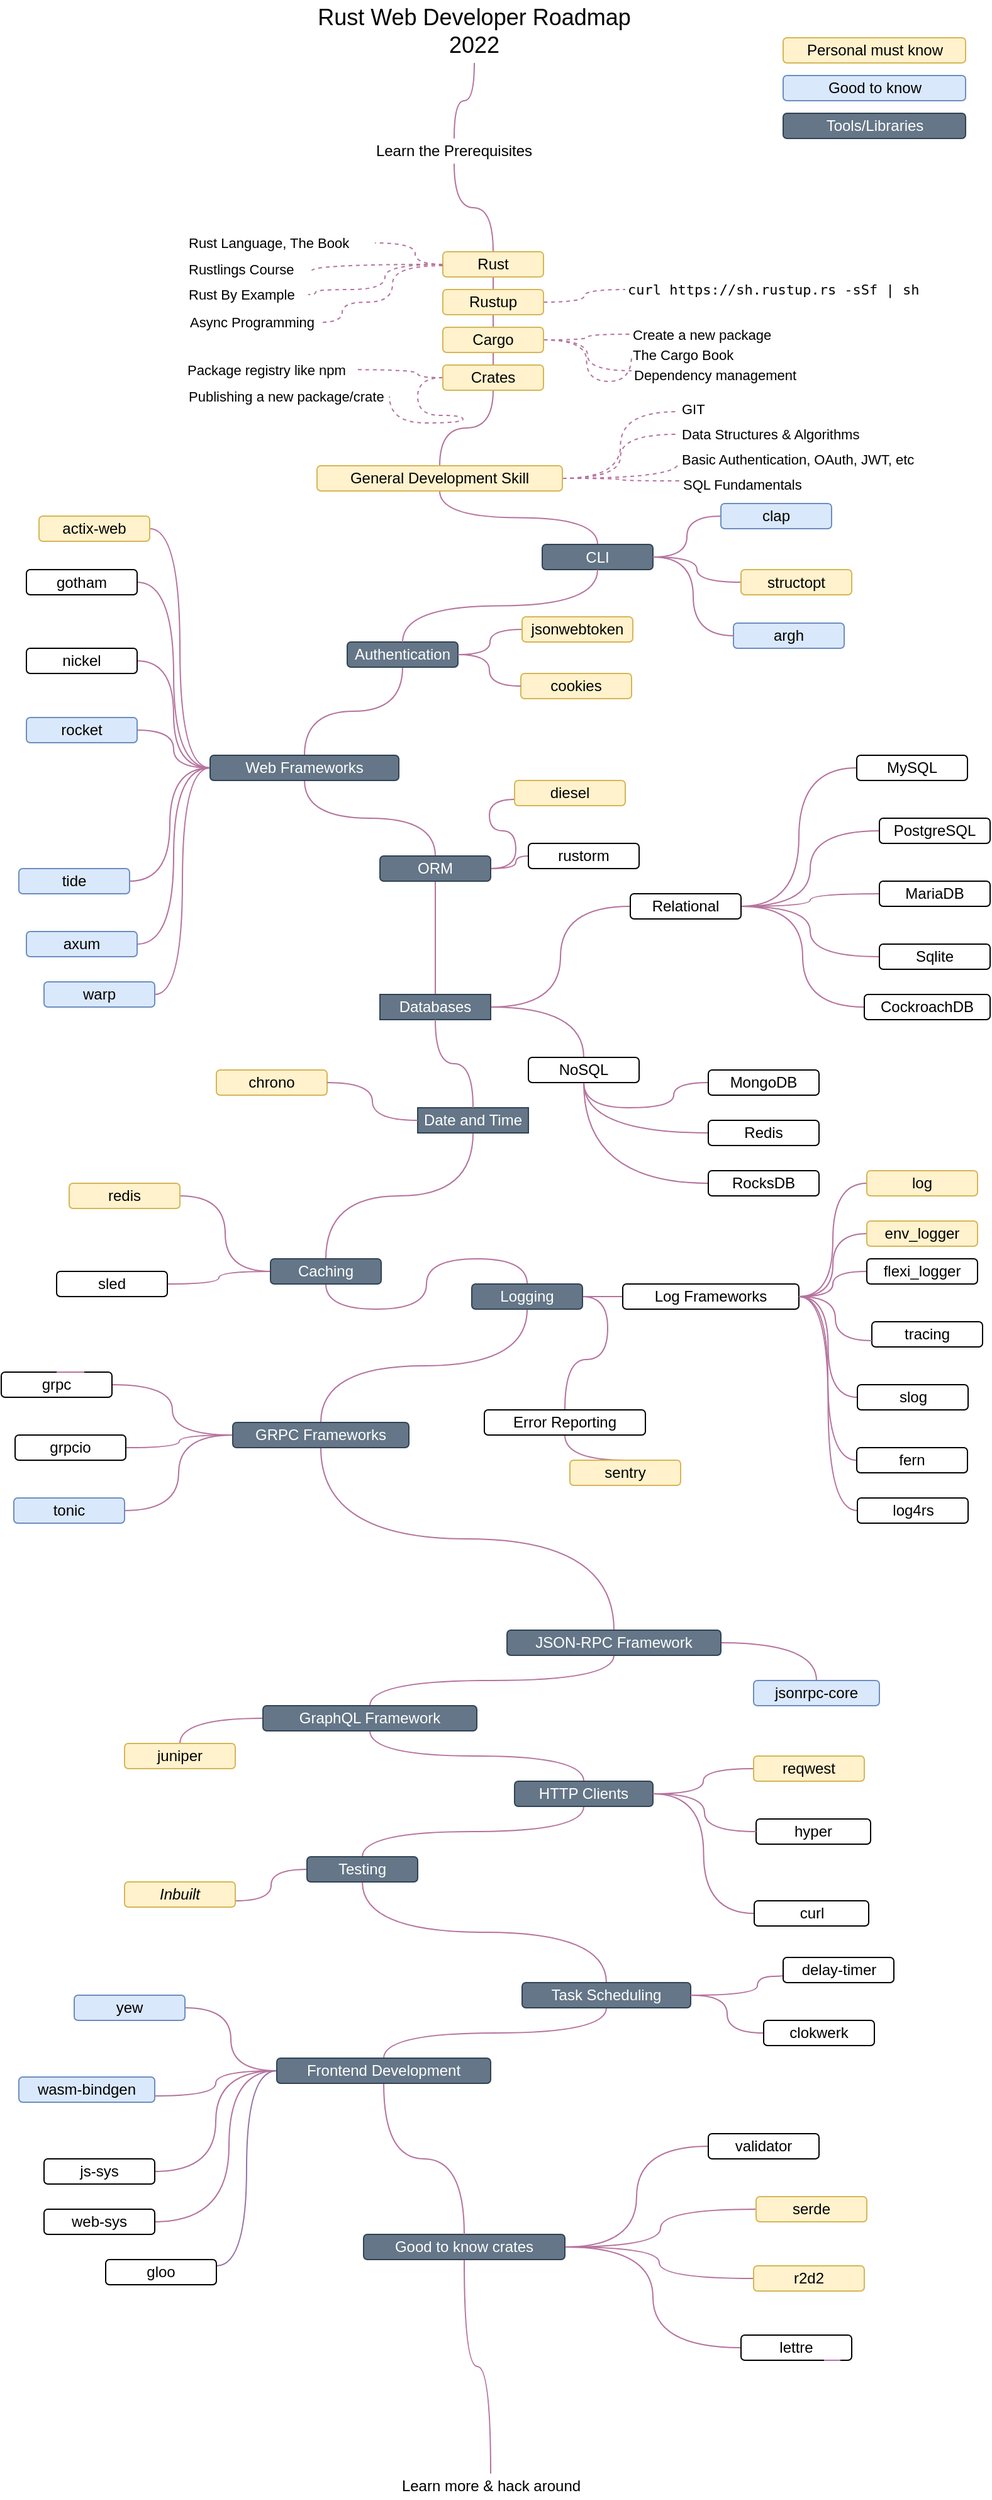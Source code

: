 <mxfile compressed="false" version="20.2.3" type="device">
  <diagram id="S6ZFWmU-RjDVa7Va349v" name="Page-1">
    <mxGraphModel dx="1234" dy="744" grid="1" gridSize="10" guides="1" tooltips="1" connect="1" arrows="1" fold="1" page="1" pageScale="1" pageWidth="2339" pageHeight="3300" math="0" shadow="0">
      <root>
        <mxCell id="0" />
        <mxCell id="1" parent="0" />
        <mxCell id="wwO64orVh28jDguZicrf-38" style="edgeStyle=orthogonalEdgeStyle;orthogonalLoop=1;jettySize=auto;html=1;exitX=0.5;exitY=1;exitDx=0;exitDy=0;entryX=0.5;entryY=0;entryDx=0;entryDy=0;endArrow=none;endFill=0;jumpSize=6;arcSize=20;curved=1;fontColor=#000000;strokeColor=#B5739D;" parent="1" source="r55GWWTHBnu84oygGusN-1" target="r55GWWTHBnu84oygGusN-3" edge="1">
          <mxGeometry relative="1" as="geometry" />
        </mxCell>
        <mxCell id="r55GWWTHBnu84oygGusN-1" value="&lt;div&gt;&lt;font style=&quot;font-size: 18px&quot;&gt;Rust Web Developer Roadmap&lt;/font&gt;&lt;/div&gt;&lt;div&gt;&lt;font style=&quot;font-size: 18px&quot;&gt;2022&lt;br&gt;&lt;/font&gt;&lt;/div&gt;" style="text;html=1;strokeColor=none;fillColor=none;align=center;verticalAlign=middle;whiteSpace=wrap;rounded=0;" parent="1" vertex="1">
          <mxGeometry x="271" y="30" width="308" height="50" as="geometry" />
        </mxCell>
        <mxCell id="wwO64orVh28jDguZicrf-39" style="edgeStyle=orthogonalEdgeStyle;curved=1;jumpSize=6;orthogonalLoop=1;jettySize=auto;html=1;exitX=0.5;exitY=1;exitDx=0;exitDy=0;entryX=0.5;entryY=0;entryDx=0;entryDy=0;endArrow=none;endFill=0;strokeColor=#B5739D;" parent="1" source="r55GWWTHBnu84oygGusN-3" target="r55GWWTHBnu84oygGusN-4" edge="1">
          <mxGeometry relative="1" as="geometry" />
        </mxCell>
        <mxCell id="r55GWWTHBnu84oygGusN-3" value="Learn the Prerequisites" style="text;html=1;strokeColor=none;fillColor=none;align=center;verticalAlign=middle;whiteSpace=wrap;rounded=0;" parent="1" vertex="1">
          <mxGeometry x="324" y="140" width="170" height="20" as="geometry" />
        </mxCell>
        <mxCell id="wwO64orVh28jDguZicrf-40" style="edgeStyle=orthogonalEdgeStyle;curved=1;jumpSize=6;orthogonalLoop=1;jettySize=auto;html=1;exitX=0.5;exitY=1;exitDx=0;exitDy=0;entryX=0.5;entryY=0;entryDx=0;entryDy=0;endArrow=none;endFill=0;strokeColor=#B5739D;" parent="1" source="r55GWWTHBnu84oygGusN-4" target="r55GWWTHBnu84oygGusN-5" edge="1">
          <mxGeometry relative="1" as="geometry" />
        </mxCell>
        <mxCell id="wwO64orVh28jDguZicrf-152" style="edgeStyle=orthogonalEdgeStyle;curved=1;jumpSize=6;orthogonalLoop=1;jettySize=auto;html=1;exitX=0;exitY=0.5;exitDx=0;exitDy=0;entryX=0.938;entryY=0.9;entryDx=0;entryDy=0;entryPerimeter=0;dashed=1;endArrow=none;endFill=0;strokeColor=#B5739D;fontSize=11;fontColor=#000000;" parent="1" source="r55GWWTHBnu84oygGusN-4" target="wwO64orVh28jDguZicrf-149" edge="1">
          <mxGeometry relative="1" as="geometry">
            <Array as="points">
              <mxPoint x="378" y="240" />
              <mxPoint x="378" y="223" />
            </Array>
          </mxGeometry>
        </mxCell>
        <mxCell id="wwO64orVh28jDguZicrf-153" style="edgeStyle=orthogonalEdgeStyle;curved=1;jumpSize=6;orthogonalLoop=1;jettySize=auto;html=1;exitX=0;exitY=0.5;exitDx=0;exitDy=0;dashed=1;endArrow=none;endFill=0;strokeColor=#B5739D;fontSize=11;fontColor=#000000;entryX=0.909;entryY=1;entryDx=0;entryDy=0;entryPerimeter=0;" parent="1" source="r55GWWTHBnu84oygGusN-4" target="wwO64orVh28jDguZicrf-150" edge="1">
          <mxGeometry relative="1" as="geometry">
            <Array as="points">
              <mxPoint x="296" y="240" />
            </Array>
          </mxGeometry>
        </mxCell>
        <mxCell id="wwO64orVh28jDguZicrf-154" style="edgeStyle=orthogonalEdgeStyle;curved=1;jumpSize=6;orthogonalLoop=1;jettySize=auto;html=1;exitX=0;exitY=0.5;exitDx=0;exitDy=0;entryX=0.882;entryY=0.9;entryDx=0;entryDy=0;entryPerimeter=0;dashed=1;endArrow=none;endFill=0;strokeColor=#B5739D;fontSize=11;fontColor=#000000;" parent="1" source="r55GWWTHBnu84oygGusN-4" target="wwO64orVh28jDguZicrf-151" edge="1">
          <mxGeometry relative="1" as="geometry">
            <Array as="points">
              <mxPoint x="354" y="240" />
              <mxPoint x="354" y="260" />
              <mxPoint x="299" y="260" />
              <mxPoint x="299" y="264" />
            </Array>
          </mxGeometry>
        </mxCell>
        <mxCell id="r55GWWTHBnu84oygGusN-4" value="Rust" style="rounded=1;whiteSpace=wrap;html=1;fillColor=#fff2cc;strokeColor=#d6b656;" parent="1" vertex="1">
          <mxGeometry x="400" y="230" width="80" height="20" as="geometry" />
        </mxCell>
        <mxCell id="wwO64orVh28jDguZicrf-41" style="edgeStyle=orthogonalEdgeStyle;curved=1;jumpSize=6;orthogonalLoop=1;jettySize=auto;html=1;exitX=0.5;exitY=1;exitDx=0;exitDy=0;entryX=0.5;entryY=0;entryDx=0;entryDy=0;endArrow=none;endFill=0;strokeColor=#B5739D;" parent="1" source="r55GWWTHBnu84oygGusN-5" target="r55GWWTHBnu84oygGusN-6" edge="1">
          <mxGeometry relative="1" as="geometry" />
        </mxCell>
        <mxCell id="wwO64orVh28jDguZicrf-156" style="edgeStyle=orthogonalEdgeStyle;curved=1;jumpSize=6;orthogonalLoop=1;jettySize=auto;html=1;exitX=1;exitY=0.5;exitDx=0;exitDy=0;dashed=1;endArrow=none;endFill=0;strokeColor=#B5739D;fontSize=11;fontColor=#000000;" parent="1" source="r55GWWTHBnu84oygGusN-5" target="wwO64orVh28jDguZicrf-155" edge="1">
          <mxGeometry relative="1" as="geometry" />
        </mxCell>
        <mxCell id="r55GWWTHBnu84oygGusN-5" value="Rustup" style="rounded=1;whiteSpace=wrap;html=1;fillColor=#fff2cc;strokeColor=#d6b656;" parent="1" vertex="1">
          <mxGeometry x="400" y="260" width="80" height="20" as="geometry" />
        </mxCell>
        <mxCell id="wwO64orVh28jDguZicrf-42" style="edgeStyle=orthogonalEdgeStyle;curved=1;jumpSize=6;orthogonalLoop=1;jettySize=auto;html=1;exitX=0.5;exitY=1;exitDx=0;exitDy=0;entryX=0.5;entryY=0;entryDx=0;entryDy=0;endArrow=none;endFill=0;strokeColor=#B5739D;" parent="1" source="r55GWWTHBnu84oygGusN-6" target="r55GWWTHBnu84oygGusN-7" edge="1">
          <mxGeometry relative="1" as="geometry" />
        </mxCell>
        <mxCell id="wwO64orVh28jDguZicrf-158" style="edgeStyle=orthogonalEdgeStyle;curved=1;jumpSize=6;orthogonalLoop=1;jettySize=auto;html=1;exitX=1;exitY=0.5;exitDx=0;exitDy=0;dashed=1;endArrow=none;endFill=0;strokeColor=#B5739D;fontSize=11;fontColor=#000000;entryX=0.014;entryY=0.923;entryDx=0;entryDy=0;entryPerimeter=0;" parent="1" source="r55GWWTHBnu84oygGusN-6" target="wwO64orVh28jDguZicrf-157" edge="1">
          <mxGeometry relative="1" as="geometry" />
        </mxCell>
        <mxCell id="wwO64orVh28jDguZicrf-161" style="edgeStyle=orthogonalEdgeStyle;curved=1;jumpSize=6;orthogonalLoop=1;jettySize=auto;html=1;exitX=1;exitY=0.5;exitDx=0;exitDy=0;entryX=0;entryY=0.6;entryDx=0;entryDy=0;entryPerimeter=0;dashed=1;endArrow=none;endFill=0;strokeColor=#B5739D;fontSize=11;fontColor=#000000;" parent="1" source="r55GWWTHBnu84oygGusN-6" target="wwO64orVh28jDguZicrf-160" edge="1">
          <mxGeometry relative="1" as="geometry" />
        </mxCell>
        <mxCell id="wwO64orVh28jDguZicrf-166" style="edgeStyle=orthogonalEdgeStyle;curved=1;jumpSize=6;orthogonalLoop=1;jettySize=auto;html=1;exitX=1;exitY=0.5;exitDx=0;exitDy=0;entryX=0.014;entryY=0.9;entryDx=0;entryDy=0;entryPerimeter=0;dashed=1;endArrow=none;endFill=0;strokeColor=#B5739D;fontSize=11;fontColor=#000000;" parent="1" source="r55GWWTHBnu84oygGusN-6" target="wwO64orVh28jDguZicrf-165" edge="1">
          <mxGeometry relative="1" as="geometry">
            <Array as="points">
              <mxPoint x="515" y="300" />
              <mxPoint x="515" y="296" />
            </Array>
          </mxGeometry>
        </mxCell>
        <mxCell id="r55GWWTHBnu84oygGusN-6" value="Cargo" style="rounded=1;whiteSpace=wrap;html=1;fillColor=#fff2cc;strokeColor=#d6b656;" parent="1" vertex="1">
          <mxGeometry x="400" y="290" width="80" height="20" as="geometry" />
        </mxCell>
        <mxCell id="wwO64orVh28jDguZicrf-43" style="edgeStyle=orthogonalEdgeStyle;curved=1;jumpSize=6;orthogonalLoop=1;jettySize=auto;html=1;exitX=0.5;exitY=1;exitDx=0;exitDy=0;entryX=0.5;entryY=0;entryDx=0;entryDy=0;endArrow=none;endFill=0;strokeColor=#B5739D;" parent="1" source="r55GWWTHBnu84oygGusN-7" target="r55GWWTHBnu84oygGusN-9" edge="1">
          <mxGeometry relative="1" as="geometry" />
        </mxCell>
        <mxCell id="wwO64orVh28jDguZicrf-341" style="edgeStyle=orthogonalEdgeStyle;curved=1;jumpSize=6;orthogonalLoop=1;jettySize=auto;html=1;exitX=0;exitY=0.5;exitDx=0;exitDy=0;entryX=0.794;entryY=0.867;entryDx=0;entryDy=0;entryPerimeter=0;dashed=1;endArrow=none;endFill=0;strokeColor=#B5739D;fontSize=11;fontColor=#000000;" parent="1" source="r55GWWTHBnu84oygGusN-7" target="wwO64orVh28jDguZicrf-159" edge="1">
          <mxGeometry relative="1" as="geometry">
            <Array as="points">
              <mxPoint x="380" y="330" />
              <mxPoint x="380" y="324" />
            </Array>
          </mxGeometry>
        </mxCell>
        <mxCell id="wwO64orVh28jDguZicrf-342" style="edgeStyle=orthogonalEdgeStyle;curved=1;jumpSize=6;orthogonalLoop=1;jettySize=auto;html=1;exitX=0;exitY=0.5;exitDx=0;exitDy=0;entryX=0.808;entryY=0.9;entryDx=0;entryDy=0;entryPerimeter=0;dashed=1;endArrow=none;endFill=0;strokeColor=#B5739D;fontSize=11;fontColor=#000000;" parent="1" source="r55GWWTHBnu84oygGusN-7" target="wwO64orVh28jDguZicrf-163" edge="1">
          <mxGeometry relative="1" as="geometry" />
        </mxCell>
        <mxCell id="r55GWWTHBnu84oygGusN-7" value="Crates" style="rounded=1;whiteSpace=wrap;html=1;fillColor=#fff2cc;strokeColor=#d6b656;" parent="1" vertex="1">
          <mxGeometry x="400" y="320" width="80" height="20" as="geometry" />
        </mxCell>
        <mxCell id="wwO64orVh28jDguZicrf-44" style="edgeStyle=orthogonalEdgeStyle;curved=1;jumpSize=6;orthogonalLoop=1;jettySize=auto;html=1;exitX=0.5;exitY=1;exitDx=0;exitDy=0;endArrow=none;endFill=0;strokeColor=#B5739D;" parent="1" source="r55GWWTHBnu84oygGusN-9" target="r55GWWTHBnu84oygGusN-10" edge="1">
          <mxGeometry relative="1" as="geometry" />
        </mxCell>
        <mxCell id="wwO64orVh28jDguZicrf-141" style="edgeStyle=orthogonalEdgeStyle;curved=1;jumpSize=6;orthogonalLoop=1;jettySize=auto;html=1;exitX=1;exitY=0.5;exitDx=0;exitDy=0;entryX=-0.025;entryY=0.55;entryDx=0;entryDy=0;entryPerimeter=0;dashed=1;endArrow=none;endFill=0;fontSize=11;strokeColor=#B5739D;" parent="1" source="r55GWWTHBnu84oygGusN-9" target="wwO64orVh28jDguZicrf-130" edge="1">
          <mxGeometry relative="1" as="geometry" />
        </mxCell>
        <mxCell id="wwO64orVh28jDguZicrf-142" style="edgeStyle=orthogonalEdgeStyle;curved=1;jumpSize=6;orthogonalLoop=1;jettySize=auto;html=1;exitX=1;exitY=0.5;exitDx=0;exitDy=0;entryX=-0.005;entryY=0.45;entryDx=0;entryDy=0;entryPerimeter=0;dashed=1;endArrow=none;endFill=0;fontSize=11;strokeColor=#B5739D;" parent="1" source="r55GWWTHBnu84oygGusN-9" target="wwO64orVh28jDguZicrf-134" edge="1">
          <mxGeometry relative="1" as="geometry" />
        </mxCell>
        <mxCell id="wwO64orVh28jDguZicrf-144" style="edgeStyle=orthogonalEdgeStyle;curved=1;jumpSize=6;orthogonalLoop=1;jettySize=auto;html=1;exitX=1;exitY=0.5;exitDx=0;exitDy=0;entryX=0;entryY=0.6;entryDx=0;entryDy=0;entryPerimeter=0;dashed=1;endArrow=none;endFill=0;fontSize=11;strokeColor=#B5739D;" parent="1" source="r55GWWTHBnu84oygGusN-9" target="wwO64orVh28jDguZicrf-138" edge="1">
          <mxGeometry relative="1" as="geometry" />
        </mxCell>
        <mxCell id="wwO64orVh28jDguZicrf-145" style="edgeStyle=orthogonalEdgeStyle;curved=1;jumpSize=6;orthogonalLoop=1;jettySize=auto;html=1;exitX=1;exitY=0.5;exitDx=0;exitDy=0;entryX=-0.002;entryY=1.2;entryDx=0;entryDy=0;entryPerimeter=0;dashed=1;endArrow=none;endFill=0;fontSize=11;strokeColor=#B5739D;" parent="1" source="r55GWWTHBnu84oygGusN-9" target="wwO64orVh28jDguZicrf-137" edge="1">
          <mxGeometry relative="1" as="geometry">
            <Array as="points">
              <mxPoint x="587" y="410" />
            </Array>
          </mxGeometry>
        </mxCell>
        <mxCell id="r55GWWTHBnu84oygGusN-9" value="General Development Skill" style="rounded=1;whiteSpace=wrap;html=1;fillColor=#fff2cc;strokeColor=#d6b656;" parent="1" vertex="1">
          <mxGeometry x="300" y="400" width="195" height="20" as="geometry" />
        </mxCell>
        <mxCell id="wwO64orVh28jDguZicrf-45" style="edgeStyle=orthogonalEdgeStyle;curved=1;jumpSize=6;orthogonalLoop=1;jettySize=auto;html=1;exitX=0.5;exitY=1;exitDx=0;exitDy=0;entryX=0.5;entryY=0;entryDx=0;entryDy=0;endArrow=none;endFill=0;strokeColor=#B5739D;" parent="1" source="eWS9amqQO6GnnWcG-oJV-13" target="r55GWWTHBnu84oygGusN-13" edge="1">
          <mxGeometry relative="1" as="geometry" />
        </mxCell>
        <mxCell id="wwO64orVh28jDguZicrf-110" style="edgeStyle=orthogonalEdgeStyle;curved=1;jumpSize=6;orthogonalLoop=1;jettySize=auto;html=1;exitX=1;exitY=0.5;exitDx=0;exitDy=0;entryX=0;entryY=0.5;entryDx=0;entryDy=0;endArrow=none;endFill=0;strokeColor=#B5739D;" parent="1" source="r55GWWTHBnu84oygGusN-10" target="r55GWWTHBnu84oygGusN-11" edge="1">
          <mxGeometry relative="1" as="geometry" />
        </mxCell>
        <mxCell id="wwO64orVh28jDguZicrf-111" style="edgeStyle=orthogonalEdgeStyle;curved=1;jumpSize=6;orthogonalLoop=1;jettySize=auto;html=1;exitX=1;exitY=0.5;exitDx=0;exitDy=0;entryX=0;entryY=0.5;entryDx=0;entryDy=0;endArrow=none;endFill=0;strokeColor=#B5739D;" parent="1" source="r55GWWTHBnu84oygGusN-10" target="r55GWWTHBnu84oygGusN-12" edge="1">
          <mxGeometry relative="1" as="geometry" />
        </mxCell>
        <mxCell id="r55GWWTHBnu84oygGusN-10" value="CLI" style="rounded=1;whiteSpace=wrap;html=1;fillColor=#647687;strokeColor=#314354;fontColor=#ffffff;" parent="1" vertex="1">
          <mxGeometry x="479" y="462.5" width="88" height="20" as="geometry" />
        </mxCell>
        <mxCell id="r55GWWTHBnu84oygGusN-11" value="clap" style="rounded=1;whiteSpace=wrap;html=1;fillColor=#dae8fc;strokeColor=#6c8ebf;" parent="1" vertex="1">
          <mxGeometry x="621" y="430" width="88" height="20" as="geometry" />
        </mxCell>
        <mxCell id="r55GWWTHBnu84oygGusN-12" value="structopt" style="rounded=1;whiteSpace=wrap;html=1;fillColor=#fff2cc;strokeColor=#d6b656;" parent="1" vertex="1">
          <mxGeometry x="637" y="482.5" width="88" height="20" as="geometry" />
        </mxCell>
        <mxCell id="wwO64orVh28jDguZicrf-46" style="edgeStyle=orthogonalEdgeStyle;curved=1;jumpSize=6;orthogonalLoop=1;jettySize=auto;html=1;exitX=0.5;exitY=1;exitDx=0;exitDy=0;entryX=0.5;entryY=0;entryDx=0;entryDy=0;endArrow=none;endFill=0;strokeColor=#B5739D;" parent="1" source="r55GWWTHBnu84oygGusN-13" target="r55GWWTHBnu84oygGusN-22" edge="1">
          <mxGeometry relative="1" as="geometry" />
        </mxCell>
        <mxCell id="wwO64orVh28jDguZicrf-112" style="edgeStyle=orthogonalEdgeStyle;curved=1;jumpSize=6;orthogonalLoop=1;jettySize=auto;html=1;exitX=0;exitY=0.5;exitDx=0;exitDy=0;entryX=1;entryY=0.5;entryDx=0;entryDy=0;endArrow=none;endFill=0;strokeColor=#B5739D;" parent="1" source="r55GWWTHBnu84oygGusN-13" target="r55GWWTHBnu84oygGusN-14" edge="1">
          <mxGeometry relative="1" as="geometry" />
        </mxCell>
        <mxCell id="wwO64orVh28jDguZicrf-115" style="edgeStyle=orthogonalEdgeStyle;curved=1;jumpSize=6;orthogonalLoop=1;jettySize=auto;html=1;exitX=0;exitY=0.5;exitDx=0;exitDy=0;entryX=1;entryY=0.5;entryDx=0;entryDy=0;endArrow=none;endFill=0;strokeColor=#B5739D;" parent="1" source="r55GWWTHBnu84oygGusN-13" target="r55GWWTHBnu84oygGusN-15" edge="1">
          <mxGeometry relative="1" as="geometry" />
        </mxCell>
        <mxCell id="wwO64orVh28jDguZicrf-116" style="edgeStyle=orthogonalEdgeStyle;curved=1;jumpSize=6;orthogonalLoop=1;jettySize=auto;html=1;exitX=0;exitY=0.5;exitDx=0;exitDy=0;entryX=1;entryY=0.5;entryDx=0;entryDy=0;endArrow=none;endFill=0;strokeColor=#B5739D;" parent="1" source="r55GWWTHBnu84oygGusN-13" target="r55GWWTHBnu84oygGusN-16" edge="1">
          <mxGeometry relative="1" as="geometry" />
        </mxCell>
        <mxCell id="wwO64orVh28jDguZicrf-117" style="edgeStyle=orthogonalEdgeStyle;curved=1;jumpSize=6;orthogonalLoop=1;jettySize=auto;html=1;exitX=0;exitY=0.5;exitDx=0;exitDy=0;entryX=1;entryY=0.5;entryDx=0;entryDy=0;endArrow=none;endFill=0;strokeColor=#B5739D;" parent="1" source="r55GWWTHBnu84oygGusN-13" target="r55GWWTHBnu84oygGusN-17" edge="1">
          <mxGeometry relative="1" as="geometry" />
        </mxCell>
        <mxCell id="wwO64orVh28jDguZicrf-119" style="edgeStyle=orthogonalEdgeStyle;curved=1;jumpSize=6;orthogonalLoop=1;jettySize=auto;html=1;exitX=0;exitY=0.5;exitDx=0;exitDy=0;entryX=1;entryY=0.5;entryDx=0;entryDy=0;endArrow=none;endFill=0;strokeColor=#B5739D;" parent="1" source="r55GWWTHBnu84oygGusN-13" target="r55GWWTHBnu84oygGusN-19" edge="1">
          <mxGeometry relative="1" as="geometry" />
        </mxCell>
        <mxCell id="wwO64orVh28jDguZicrf-120" style="edgeStyle=orthogonalEdgeStyle;curved=1;jumpSize=6;orthogonalLoop=1;jettySize=auto;html=1;exitX=0;exitY=0.5;exitDx=0;exitDy=0;entryX=1;entryY=0.5;entryDx=0;entryDy=0;endArrow=none;endFill=0;strokeColor=#B5739D;" parent="1" source="r55GWWTHBnu84oygGusN-13" target="r55GWWTHBnu84oygGusN-20" edge="1">
          <mxGeometry relative="1" as="geometry" />
        </mxCell>
        <mxCell id="wwO64orVh28jDguZicrf-121" style="edgeStyle=orthogonalEdgeStyle;curved=1;jumpSize=6;orthogonalLoop=1;jettySize=auto;html=1;exitX=0;exitY=0.5;exitDx=0;exitDy=0;entryX=1;entryY=0.5;entryDx=0;entryDy=0;endArrow=none;endFill=0;strokeColor=#B5739D;" parent="1" source="r55GWWTHBnu84oygGusN-13" target="r55GWWTHBnu84oygGusN-21" edge="1">
          <mxGeometry relative="1" as="geometry" />
        </mxCell>
        <mxCell id="r55GWWTHBnu84oygGusN-13" value="Web Frameworks" style="rounded=1;whiteSpace=wrap;html=1;fillColor=#647687;strokeColor=#314354;fontColor=#ffffff;" parent="1" vertex="1">
          <mxGeometry x="215" y="630" width="150" height="20" as="geometry" />
        </mxCell>
        <mxCell id="r55GWWTHBnu84oygGusN-14" value="actix-web" style="rounded=1;whiteSpace=wrap;html=1;fillColor=#fff2cc;strokeColor=#d6b656;" parent="1" vertex="1">
          <mxGeometry x="79" y="440" width="88" height="20" as="geometry" />
        </mxCell>
        <mxCell id="r55GWWTHBnu84oygGusN-15" value="gotham" style="rounded=1;whiteSpace=wrap;html=1;" parent="1" vertex="1">
          <mxGeometry x="69" y="482.5" width="88" height="20" as="geometry" />
        </mxCell>
        <mxCell id="r55GWWTHBnu84oygGusN-16" value="nickel" style="rounded=1;whiteSpace=wrap;html=1;strokeColor=#000000;" parent="1" vertex="1">
          <mxGeometry x="69" y="545" width="88" height="20" as="geometry" />
        </mxCell>
        <mxCell id="r55GWWTHBnu84oygGusN-17" value="rocket" style="rounded=1;whiteSpace=wrap;html=1;fillColor=#dae8fc;strokeColor=#6c8ebf;" parent="1" vertex="1">
          <mxGeometry x="69" y="600" width="88" height="20" as="geometry" />
        </mxCell>
        <mxCell id="r55GWWTHBnu84oygGusN-19" value="tide" style="rounded=1;whiteSpace=wrap;html=1;fillColor=#dae8fc;strokeColor=#6c8ebf;" parent="1" vertex="1">
          <mxGeometry x="63" y="720" width="88" height="20" as="geometry" />
        </mxCell>
        <mxCell id="r55GWWTHBnu84oygGusN-20" value="axum" style="rounded=1;whiteSpace=wrap;html=1;strokeColor=#6c8ebf;fillColor=#dae8fc;" parent="1" vertex="1">
          <mxGeometry x="69" y="770" width="88" height="20" as="geometry" />
        </mxCell>
        <mxCell id="r55GWWTHBnu84oygGusN-21" value="warp" style="rounded=1;whiteSpace=wrap;html=1;fillColor=#dae8fc;strokeColor=#6c8ebf;" parent="1" vertex="1">
          <mxGeometry x="83" y="810" width="88" height="20" as="geometry" />
        </mxCell>
        <mxCell id="wwO64orVh28jDguZicrf-47" style="edgeStyle=orthogonalEdgeStyle;curved=1;jumpSize=6;orthogonalLoop=1;jettySize=auto;html=1;exitX=0.5;exitY=1;exitDx=0;exitDy=0;entryX=0.5;entryY=0;entryDx=0;entryDy=0;endArrow=none;endFill=0;strokeColor=#B5739D;" parent="1" source="r55GWWTHBnu84oygGusN-22" target="r55GWWTHBnu84oygGusN-25" edge="1">
          <mxGeometry relative="1" as="geometry" />
        </mxCell>
        <mxCell id="wwO64orVh28jDguZicrf-108" style="edgeStyle=orthogonalEdgeStyle;curved=1;jumpSize=6;orthogonalLoop=1;jettySize=auto;html=1;exitX=1;exitY=0.5;exitDx=0;exitDy=0;entryX=0;entryY=0.75;entryDx=0;entryDy=0;endArrow=none;endFill=0;strokeColor=#B5739D;" parent="1" source="r55GWWTHBnu84oygGusN-22" target="r55GWWTHBnu84oygGusN-23" edge="1">
          <mxGeometry relative="1" as="geometry" />
        </mxCell>
        <mxCell id="wwO64orVh28jDguZicrf-109" style="edgeStyle=orthogonalEdgeStyle;curved=1;jumpSize=6;orthogonalLoop=1;jettySize=auto;html=1;exitX=1;exitY=0.5;exitDx=0;exitDy=0;endArrow=none;endFill=0;strokeColor=#B5739D;" parent="1" source="r55GWWTHBnu84oygGusN-22" target="r55GWWTHBnu84oygGusN-24" edge="1">
          <mxGeometry relative="1" as="geometry" />
        </mxCell>
        <mxCell id="r55GWWTHBnu84oygGusN-22" value="ORM" style="rounded=1;whiteSpace=wrap;html=1;fillColor=#647687;strokeColor=#314354;fontColor=#ffffff;" parent="1" vertex="1">
          <mxGeometry x="350" y="710" width="88" height="20" as="geometry" />
        </mxCell>
        <mxCell id="r55GWWTHBnu84oygGusN-23" value="diesel" style="rounded=1;whiteSpace=wrap;html=1;fillColor=#fff2cc;strokeColor=#d6b656;" parent="1" vertex="1">
          <mxGeometry x="457" y="650" width="88" height="20" as="geometry" />
        </mxCell>
        <mxCell id="r55GWWTHBnu84oygGusN-24" value="rustorm" style="rounded=1;whiteSpace=wrap;html=1;strokeColor=#000000;" parent="1" vertex="1">
          <mxGeometry x="468" y="700" width="88" height="20" as="geometry" />
        </mxCell>
        <mxCell id="wwO64orVh28jDguZicrf-48" style="edgeStyle=orthogonalEdgeStyle;curved=1;jumpSize=6;orthogonalLoop=1;jettySize=auto;html=1;exitX=0.5;exitY=1;exitDx=0;exitDy=0;entryX=0.5;entryY=0;entryDx=0;entryDy=0;endArrow=none;endFill=0;strokeColor=#B5739D;" parent="1" source="eWS9amqQO6GnnWcG-oJV-34" target="r55GWWTHBnu84oygGusN-39" edge="1">
          <mxGeometry relative="1" as="geometry" />
        </mxCell>
        <mxCell id="wwO64orVh28jDguZicrf-98" style="edgeStyle=orthogonalEdgeStyle;curved=1;jumpSize=6;orthogonalLoop=1;jettySize=auto;html=1;exitX=1;exitY=0.5;exitDx=0;exitDy=0;entryX=0;entryY=0.5;entryDx=0;entryDy=0;endArrow=none;endFill=0;strokeColor=#B5739D;" parent="1" source="r55GWWTHBnu84oygGusN-25" target="r55GWWTHBnu84oygGusN-26" edge="1">
          <mxGeometry relative="1" as="geometry" />
        </mxCell>
        <mxCell id="wwO64orVh28jDguZicrf-99" style="edgeStyle=orthogonalEdgeStyle;curved=1;jumpSize=6;orthogonalLoop=1;jettySize=auto;html=1;exitX=1;exitY=0.5;exitDx=0;exitDy=0;entryX=0.5;entryY=0;entryDx=0;entryDy=0;endArrow=none;endFill=0;strokeColor=#B5739D;" parent="1" source="r55GWWTHBnu84oygGusN-25" target="r55GWWTHBnu84oygGusN-27" edge="1">
          <mxGeometry relative="1" as="geometry" />
        </mxCell>
        <mxCell id="r55GWWTHBnu84oygGusN-25" value="Databases" style="rounded=1;whiteSpace=wrap;html=1;arcSize=0;fillColor=#647687;strokeColor=#314354;fontColor=#ffffff;" parent="1" vertex="1">
          <mxGeometry x="350" y="820" width="88" height="20" as="geometry" />
        </mxCell>
        <mxCell id="wwO64orVh28jDguZicrf-100" style="edgeStyle=orthogonalEdgeStyle;curved=1;jumpSize=6;orthogonalLoop=1;jettySize=auto;html=1;exitX=1;exitY=0.5;exitDx=0;exitDy=0;entryX=0;entryY=0.5;entryDx=0;entryDy=0;endArrow=none;endFill=0;strokeColor=#B5739D;" parent="1" source="r55GWWTHBnu84oygGusN-26" target="r55GWWTHBnu84oygGusN-28" edge="1">
          <mxGeometry relative="1" as="geometry" />
        </mxCell>
        <mxCell id="wwO64orVh28jDguZicrf-101" style="edgeStyle=orthogonalEdgeStyle;curved=1;jumpSize=6;orthogonalLoop=1;jettySize=auto;html=1;exitX=1;exitY=0.5;exitDx=0;exitDy=0;entryX=0;entryY=0.5;entryDx=0;entryDy=0;endArrow=none;endFill=0;strokeColor=#B5739D;" parent="1" source="r55GWWTHBnu84oygGusN-26" target="r55GWWTHBnu84oygGusN-29" edge="1">
          <mxGeometry relative="1" as="geometry" />
        </mxCell>
        <mxCell id="wwO64orVh28jDguZicrf-102" style="edgeStyle=orthogonalEdgeStyle;curved=1;jumpSize=6;orthogonalLoop=1;jettySize=auto;html=1;exitX=1;exitY=0.5;exitDx=0;exitDy=0;entryX=0;entryY=0.5;entryDx=0;entryDy=0;endArrow=none;endFill=0;strokeColor=#B5739D;" parent="1" source="r55GWWTHBnu84oygGusN-26" target="r55GWWTHBnu84oygGusN-30" edge="1">
          <mxGeometry relative="1" as="geometry" />
        </mxCell>
        <mxCell id="wwO64orVh28jDguZicrf-103" style="edgeStyle=orthogonalEdgeStyle;curved=1;jumpSize=6;orthogonalLoop=1;jettySize=auto;html=1;exitX=1;exitY=0.5;exitDx=0;exitDy=0;entryX=0;entryY=0.5;entryDx=0;entryDy=0;endArrow=none;endFill=0;strokeColor=#B5739D;" parent="1" source="r55GWWTHBnu84oygGusN-26" target="r55GWWTHBnu84oygGusN-31" edge="1">
          <mxGeometry relative="1" as="geometry" />
        </mxCell>
        <mxCell id="wwO64orVh28jDguZicrf-104" style="edgeStyle=orthogonalEdgeStyle;curved=1;jumpSize=6;orthogonalLoop=1;jettySize=auto;html=1;exitX=1;exitY=0.5;exitDx=0;exitDy=0;entryX=0;entryY=0.5;entryDx=0;entryDy=0;endArrow=none;endFill=0;strokeColor=#B5739D;" parent="1" source="r55GWWTHBnu84oygGusN-26" target="r55GWWTHBnu84oygGusN-32" edge="1">
          <mxGeometry relative="1" as="geometry" />
        </mxCell>
        <mxCell id="r55GWWTHBnu84oygGusN-26" value="Relational" style="rounded=1;whiteSpace=wrap;html=1;strokeColor=#000000;" parent="1" vertex="1">
          <mxGeometry x="549" y="740" width="88" height="20" as="geometry" />
        </mxCell>
        <mxCell id="wwO64orVh28jDguZicrf-105" style="edgeStyle=orthogonalEdgeStyle;curved=1;jumpSize=6;orthogonalLoop=1;jettySize=auto;html=1;exitX=0.5;exitY=1;exitDx=0;exitDy=0;entryX=0;entryY=0.5;entryDx=0;entryDy=0;endArrow=none;endFill=0;strokeColor=#B5739D;" parent="1" source="r55GWWTHBnu84oygGusN-27" target="r55GWWTHBnu84oygGusN-35" edge="1">
          <mxGeometry relative="1" as="geometry" />
        </mxCell>
        <mxCell id="wwO64orVh28jDguZicrf-106" style="edgeStyle=orthogonalEdgeStyle;curved=1;jumpSize=6;orthogonalLoop=1;jettySize=auto;html=1;exitX=0.5;exitY=1;exitDx=0;exitDy=0;entryX=0;entryY=0.5;entryDx=0;entryDy=0;endArrow=none;endFill=0;strokeColor=#B5739D;" parent="1" source="r55GWWTHBnu84oygGusN-27" target="r55GWWTHBnu84oygGusN-37" edge="1">
          <mxGeometry relative="1" as="geometry" />
        </mxCell>
        <mxCell id="wwO64orVh28jDguZicrf-107" style="edgeStyle=orthogonalEdgeStyle;curved=1;jumpSize=6;orthogonalLoop=1;jettySize=auto;html=1;exitX=0.5;exitY=1;exitDx=0;exitDy=0;entryX=0;entryY=0.5;entryDx=0;entryDy=0;endArrow=none;endFill=0;strokeColor=#B5739D;" parent="1" source="r55GWWTHBnu84oygGusN-27" target="r55GWWTHBnu84oygGusN-38" edge="1">
          <mxGeometry relative="1" as="geometry" />
        </mxCell>
        <mxCell id="r55GWWTHBnu84oygGusN-27" value="NoSQL" style="rounded=1;whiteSpace=wrap;html=1;strokeColor=#000000;" parent="1" vertex="1">
          <mxGeometry x="468" y="870" width="88" height="20" as="geometry" />
        </mxCell>
        <mxCell id="r55GWWTHBnu84oygGusN-28" value="MySQL" style="rounded=1;whiteSpace=wrap;html=1;strokeColor=#000000;" parent="1" vertex="1">
          <mxGeometry x="729" y="630" width="88" height="20" as="geometry" />
        </mxCell>
        <mxCell id="r55GWWTHBnu84oygGusN-29" value="PostgreSQL" style="rounded=1;whiteSpace=wrap;html=1;strokeColor=#000000;" parent="1" vertex="1">
          <mxGeometry x="747" y="680" width="88" height="20" as="geometry" />
        </mxCell>
        <mxCell id="r55GWWTHBnu84oygGusN-30" value="MariaDB" style="rounded=1;whiteSpace=wrap;html=1;strokeColor=#000000;" parent="1" vertex="1">
          <mxGeometry x="747" y="730" width="88" height="20" as="geometry" />
        </mxCell>
        <mxCell id="r55GWWTHBnu84oygGusN-31" value="Sqlite" style="rounded=1;whiteSpace=wrap;html=1;strokeColor=#000000;" parent="1" vertex="1">
          <mxGeometry x="747" y="780" width="88" height="20" as="geometry" />
        </mxCell>
        <mxCell id="r55GWWTHBnu84oygGusN-32" value="CockroachDB" style="rounded=1;whiteSpace=wrap;html=1;strokeColor=#000000;" parent="1" vertex="1">
          <mxGeometry x="735" y="820" width="100" height="20" as="geometry" />
        </mxCell>
        <mxCell id="r55GWWTHBnu84oygGusN-35" value="MongoDB" style="rounded=1;whiteSpace=wrap;html=1;strokeColor=#000000;" parent="1" vertex="1">
          <mxGeometry x="611" y="880" width="88" height="20" as="geometry" />
        </mxCell>
        <mxCell id="r55GWWTHBnu84oygGusN-37" value="Redis" style="rounded=1;whiteSpace=wrap;html=1;strokeColor=#000000;" parent="1" vertex="1">
          <mxGeometry x="611" y="920" width="88" height="20" as="geometry" />
        </mxCell>
        <mxCell id="r55GWWTHBnu84oygGusN-38" value="RocksDB" style="rounded=1;whiteSpace=wrap;html=1;strokeColor=#000000;" parent="1" vertex="1">
          <mxGeometry x="611" y="960" width="88" height="20" as="geometry" />
        </mxCell>
        <mxCell id="wwO64orVh28jDguZicrf-49" style="edgeStyle=orthogonalEdgeStyle;curved=1;jumpSize=6;orthogonalLoop=1;jettySize=auto;html=1;exitX=0.5;exitY=1;exitDx=0;exitDy=0;entryX=0.5;entryY=0;entryDx=0;entryDy=0;endArrow=none;endFill=0;strokeColor=#B5739D;" parent="1" source="r55GWWTHBnu84oygGusN-39" target="r55GWWTHBnu84oygGusN-47" edge="1">
          <mxGeometry relative="1" as="geometry" />
        </mxCell>
        <mxCell id="wwO64orVh28jDguZicrf-96" style="edgeStyle=orthogonalEdgeStyle;curved=1;jumpSize=6;orthogonalLoop=1;jettySize=auto;html=1;exitX=0;exitY=0.5;exitDx=0;exitDy=0;entryX=1;entryY=0.5;entryDx=0;entryDy=0;endArrow=none;endFill=0;strokeColor=#B5739D;" parent="1" source="r55GWWTHBnu84oygGusN-39" target="r55GWWTHBnu84oygGusN-43" edge="1">
          <mxGeometry relative="1" as="geometry" />
        </mxCell>
        <mxCell id="wwO64orVh28jDguZicrf-97" style="edgeStyle=orthogonalEdgeStyle;curved=1;jumpSize=6;orthogonalLoop=1;jettySize=auto;html=1;exitX=0;exitY=0.5;exitDx=0;exitDy=0;entryX=1;entryY=0.5;entryDx=0;entryDy=0;endArrow=none;endFill=0;strokeColor=#B5739D;" parent="1" source="r55GWWTHBnu84oygGusN-39" target="r55GWWTHBnu84oygGusN-44" edge="1">
          <mxGeometry relative="1" as="geometry" />
        </mxCell>
        <mxCell id="r55GWWTHBnu84oygGusN-39" value="Caching" style="rounded=1;whiteSpace=wrap;html=1;fillColor=#647687;strokeColor=#314354;fontColor=#ffffff;" parent="1" vertex="1">
          <mxGeometry x="263" y="1030" width="88" height="20" as="geometry" />
        </mxCell>
        <mxCell id="r55GWWTHBnu84oygGusN-43" value="redis" style="rounded=1;whiteSpace=wrap;html=1;fillColor=#fff2cc;strokeColor=#d6b656;" parent="1" vertex="1">
          <mxGeometry x="103" y="970" width="88" height="20" as="geometry" />
        </mxCell>
        <mxCell id="r55GWWTHBnu84oygGusN-44" value="sled" style="rounded=1;whiteSpace=wrap;html=1;strokeColor=#000000;" parent="1" vertex="1">
          <mxGeometry x="93" y="1040" width="88" height="20" as="geometry" />
        </mxCell>
        <mxCell id="wwO64orVh28jDguZicrf-50" style="edgeStyle=orthogonalEdgeStyle;curved=1;jumpSize=6;orthogonalLoop=1;jettySize=auto;html=1;exitX=0.5;exitY=1;exitDx=0;exitDy=0;entryX=0.5;entryY=0;entryDx=0;entryDy=0;endArrow=none;endFill=0;strokeColor=#B5739D;" parent="1" source="r55GWWTHBnu84oygGusN-47" target="wwO64orVh28jDguZicrf-3" edge="1">
          <mxGeometry relative="1" as="geometry" />
        </mxCell>
        <mxCell id="wwO64orVh28jDguZicrf-88" style="edgeStyle=orthogonalEdgeStyle;curved=1;jumpSize=6;orthogonalLoop=1;jettySize=auto;html=1;exitX=1;exitY=0.5;exitDx=0;exitDy=0;endArrow=none;endFill=0;strokeColor=#B5739D;" parent="1" source="r55GWWTHBnu84oygGusN-47" target="r55GWWTHBnu84oygGusN-49" edge="1">
          <mxGeometry relative="1" as="geometry" />
        </mxCell>
        <mxCell id="wwO64orVh28jDguZicrf-89" style="edgeStyle=orthogonalEdgeStyle;curved=1;jumpSize=6;orthogonalLoop=1;jettySize=auto;html=1;exitX=1;exitY=0.5;exitDx=0;exitDy=0;entryX=0;entryY=0.5;entryDx=0;entryDy=0;endArrow=none;endFill=0;strokeColor=#B5739D;" parent="1" source="r55GWWTHBnu84oygGusN-47" target="r55GWWTHBnu84oygGusN-48" edge="1">
          <mxGeometry relative="1" as="geometry" />
        </mxCell>
        <mxCell id="r55GWWTHBnu84oygGusN-47" value="Logging" style="rounded=1;whiteSpace=wrap;html=1;fillColor=#647687;strokeColor=#314354;fontColor=#ffffff;" parent="1" vertex="1">
          <mxGeometry x="423" y="1050" width="88" height="20" as="geometry" />
        </mxCell>
        <mxCell id="wwO64orVh28jDguZicrf-90" style="edgeStyle=orthogonalEdgeStyle;curved=1;jumpSize=6;orthogonalLoop=1;jettySize=auto;html=1;exitX=1;exitY=0.5;exitDx=0;exitDy=0;entryX=0;entryY=0.5;entryDx=0;entryDy=0;endArrow=none;endFill=0;strokeColor=#B5739D;" parent="1" source="r55GWWTHBnu84oygGusN-48" target="r55GWWTHBnu84oygGusN-51" edge="1">
          <mxGeometry relative="1" as="geometry" />
        </mxCell>
        <mxCell id="wwO64orVh28jDguZicrf-91" style="edgeStyle=orthogonalEdgeStyle;curved=1;jumpSize=6;orthogonalLoop=1;jettySize=auto;html=1;exitX=1;exitY=0.5;exitDx=0;exitDy=0;entryX=0;entryY=0.5;entryDx=0;entryDy=0;endArrow=none;endFill=0;strokeColor=#B5739D;" parent="1" source="r55GWWTHBnu84oygGusN-48" target="r55GWWTHBnu84oygGusN-52" edge="1">
          <mxGeometry relative="1" as="geometry" />
        </mxCell>
        <mxCell id="wwO64orVh28jDguZicrf-92" style="edgeStyle=orthogonalEdgeStyle;curved=1;jumpSize=6;orthogonalLoop=1;jettySize=auto;html=1;exitX=1;exitY=0.5;exitDx=0;exitDy=0;entryX=0;entryY=0.5;entryDx=0;entryDy=0;endArrow=none;endFill=0;strokeColor=#B5739D;" parent="1" source="r55GWWTHBnu84oygGusN-48" target="r55GWWTHBnu84oygGusN-53" edge="1">
          <mxGeometry relative="1" as="geometry" />
        </mxCell>
        <mxCell id="wwO64orVh28jDguZicrf-93" style="edgeStyle=orthogonalEdgeStyle;curved=1;jumpSize=6;orthogonalLoop=1;jettySize=auto;html=1;exitX=1;exitY=0.5;exitDx=0;exitDy=0;entryX=0;entryY=0.5;entryDx=0;entryDy=0;endArrow=none;endFill=0;strokeColor=#B5739D;" parent="1" source="r55GWWTHBnu84oygGusN-48" target="r55GWWTHBnu84oygGusN-54" edge="1">
          <mxGeometry relative="1" as="geometry" />
        </mxCell>
        <mxCell id="wwO64orVh28jDguZicrf-94" style="edgeStyle=orthogonalEdgeStyle;curved=1;jumpSize=6;orthogonalLoop=1;jettySize=auto;html=1;exitX=1;exitY=0.5;exitDx=0;exitDy=0;entryX=0;entryY=0.5;entryDx=0;entryDy=0;endArrow=none;endFill=0;strokeColor=#B5739D;" parent="1" source="r55GWWTHBnu84oygGusN-48" target="r55GWWTHBnu84oygGusN-55" edge="1">
          <mxGeometry relative="1" as="geometry" />
        </mxCell>
        <mxCell id="wwO64orVh28jDguZicrf-95" style="edgeStyle=orthogonalEdgeStyle;curved=1;jumpSize=6;orthogonalLoop=1;jettySize=auto;html=1;exitX=1;exitY=0.5;exitDx=0;exitDy=0;entryX=0;entryY=0.5;entryDx=0;entryDy=0;endArrow=none;endFill=0;strokeColor=#B5739D;" parent="1" source="r55GWWTHBnu84oygGusN-48" target="r55GWWTHBnu84oygGusN-56" edge="1">
          <mxGeometry relative="1" as="geometry" />
        </mxCell>
        <mxCell id="r55GWWTHBnu84oygGusN-48" value="Log Frameworks" style="rounded=1;whiteSpace=wrap;html=1;strokeColor=#000000;" parent="1" vertex="1">
          <mxGeometry x="543" y="1050" width="140" height="20" as="geometry" />
        </mxCell>
        <mxCell id="wwO64orVh28jDguZicrf-87" style="edgeStyle=orthogonalEdgeStyle;curved=1;jumpSize=6;orthogonalLoop=1;jettySize=auto;html=1;exitX=0.5;exitY=1;exitDx=0;exitDy=0;entryX=0.5;entryY=0;entryDx=0;entryDy=0;endArrow=none;endFill=0;strokeColor=#B5739D;" parent="1" source="r55GWWTHBnu84oygGusN-49" target="r55GWWTHBnu84oygGusN-50" edge="1">
          <mxGeometry relative="1" as="geometry" />
        </mxCell>
        <mxCell id="r55GWWTHBnu84oygGusN-49" value="Error Reporting" style="rounded=1;whiteSpace=wrap;html=1;strokeColor=#000000;" parent="1" vertex="1">
          <mxGeometry x="433" y="1150" width="128" height="20" as="geometry" />
        </mxCell>
        <mxCell id="r55GWWTHBnu84oygGusN-50" value="sentry" style="rounded=1;whiteSpace=wrap;html=1;fillColor=#fff2cc;strokeColor=#d6b656;" parent="1" vertex="1">
          <mxGeometry x="501" y="1190" width="88" height="20" as="geometry" />
        </mxCell>
        <mxCell id="r55GWWTHBnu84oygGusN-51" value="log" style="rounded=1;whiteSpace=wrap;html=1;fillColor=#fff2cc;strokeColor=#d6b656;" parent="1" vertex="1">
          <mxGeometry x="737" y="960" width="88" height="20" as="geometry" />
        </mxCell>
        <mxCell id="r55GWWTHBnu84oygGusN-52" value="env_logger" style="rounded=1;whiteSpace=wrap;html=1;fillColor=#fff2cc;strokeColor=#d6b656;" parent="1" vertex="1">
          <mxGeometry x="737" y="1000" width="88" height="20" as="geometry" />
        </mxCell>
        <mxCell id="r55GWWTHBnu84oygGusN-53" value="flexi_logger" style="rounded=1;whiteSpace=wrap;html=1;strokeColor=#000000;" parent="1" vertex="1">
          <mxGeometry x="737" y="1030" width="88" height="20" as="geometry" />
        </mxCell>
        <mxCell id="r55GWWTHBnu84oygGusN-54" value="slog" style="rounded=1;whiteSpace=wrap;html=1;strokeColor=#000000;" parent="1" vertex="1">
          <mxGeometry x="729.5" y="1130" width="88" height="20" as="geometry" />
        </mxCell>
        <mxCell id="r55GWWTHBnu84oygGusN-55" value="fern" style="rounded=1;whiteSpace=wrap;html=1;strokeColor=#000000;" parent="1" vertex="1">
          <mxGeometry x="729" y="1180" width="88" height="20" as="geometry" />
        </mxCell>
        <mxCell id="r55GWWTHBnu84oygGusN-56" value="log4rs" style="rounded=1;whiteSpace=wrap;html=1;strokeColor=#000000;" parent="1" vertex="1">
          <mxGeometry x="729.5" y="1220" width="88" height="20" as="geometry" />
        </mxCell>
        <mxCell id="wwO64orVh28jDguZicrf-51" style="edgeStyle=orthogonalEdgeStyle;curved=1;jumpSize=6;orthogonalLoop=1;jettySize=auto;html=1;exitX=0.5;exitY=1;exitDx=0;exitDy=0;entryX=0.5;entryY=0;entryDx=0;entryDy=0;endArrow=none;endFill=0;strokeColor=#B5739D;" parent="1" source="wwO64orVh28jDguZicrf-3" target="wwO64orVh28jDguZicrf-9" edge="1">
          <mxGeometry relative="1" as="geometry" />
        </mxCell>
        <mxCell id="wwO64orVh28jDguZicrf-83" style="edgeStyle=orthogonalEdgeStyle;curved=1;jumpSize=6;orthogonalLoop=1;jettySize=auto;html=1;exitX=0;exitY=0.5;exitDx=0;exitDy=0;entryX=1;entryY=0.5;entryDx=0;entryDy=0;endArrow=none;endFill=0;strokeColor=#B5739D;" parent="1" source="wwO64orVh28jDguZicrf-3" target="wwO64orVh28jDguZicrf-4" edge="1">
          <mxGeometry relative="1" as="geometry" />
        </mxCell>
        <mxCell id="wwO64orVh28jDguZicrf-84" style="edgeStyle=orthogonalEdgeStyle;curved=1;jumpSize=6;orthogonalLoop=1;jettySize=auto;html=1;exitX=0;exitY=0.5;exitDx=0;exitDy=0;entryX=1;entryY=0.5;entryDx=0;entryDy=0;endArrow=none;endFill=0;strokeColor=#B5739D;" parent="1" source="wwO64orVh28jDguZicrf-3" target="wwO64orVh28jDguZicrf-7" edge="1">
          <mxGeometry relative="1" as="geometry" />
        </mxCell>
        <mxCell id="wwO64orVh28jDguZicrf-85" style="edgeStyle=orthogonalEdgeStyle;curved=1;jumpSize=6;orthogonalLoop=1;jettySize=auto;html=1;exitX=0;exitY=0.5;exitDx=0;exitDy=0;entryX=1;entryY=0.5;entryDx=0;entryDy=0;endArrow=none;endFill=0;strokeColor=#B5739D;" parent="1" source="wwO64orVh28jDguZicrf-3" target="wwO64orVh28jDguZicrf-8" edge="1">
          <mxGeometry relative="1" as="geometry" />
        </mxCell>
        <mxCell id="wwO64orVh28jDguZicrf-3" value="GRPC Frameworks" style="rounded=1;whiteSpace=wrap;html=1;fillColor=#647687;strokeColor=#314354;fontColor=#ffffff;" parent="1" vertex="1">
          <mxGeometry x="233" y="1160" width="140" height="20" as="geometry" />
        </mxCell>
        <mxCell id="wwO64orVh28jDguZicrf-4" value="grpc" style="rounded=1;whiteSpace=wrap;html=1;strokeColor=#000000;" parent="1" vertex="1">
          <mxGeometry x="49" y="1120" width="88" height="20" as="geometry" />
        </mxCell>
        <mxCell id="wwO64orVh28jDguZicrf-7" value="grpcio" style="rounded=1;whiteSpace=wrap;html=1;strokeColor=#000000;" parent="1" vertex="1">
          <mxGeometry x="60" y="1170" width="88" height="20" as="geometry" />
        </mxCell>
        <mxCell id="wwO64orVh28jDguZicrf-8" value="tonic" style="rounded=1;whiteSpace=wrap;html=1;fillColor=#dae8fc;strokeColor=#6c8ebf;" parent="1" vertex="1">
          <mxGeometry x="59" y="1220" width="88" height="20" as="geometry" />
        </mxCell>
        <mxCell id="wwO64orVh28jDguZicrf-52" style="edgeStyle=orthogonalEdgeStyle;curved=1;jumpSize=6;orthogonalLoop=1;jettySize=auto;html=1;exitX=0.5;exitY=1;exitDx=0;exitDy=0;entryX=0.5;entryY=0;entryDx=0;entryDy=0;endArrow=none;endFill=0;strokeColor=#B5739D;" parent="1" source="wwO64orVh28jDguZicrf-9" target="wwO64orVh28jDguZicrf-12" edge="1">
          <mxGeometry relative="1" as="geometry" />
        </mxCell>
        <mxCell id="wwO64orVh28jDguZicrf-82" style="edgeStyle=orthogonalEdgeStyle;curved=1;jumpSize=6;orthogonalLoop=1;jettySize=auto;html=1;exitX=1;exitY=0.5;exitDx=0;exitDy=0;entryX=0.5;entryY=0;entryDx=0;entryDy=0;endArrow=none;endFill=0;fillColor=#dae8fc;strokeColor=#B5739D;" parent="1" source="wwO64orVh28jDguZicrf-9" target="wwO64orVh28jDguZicrf-11" edge="1">
          <mxGeometry relative="1" as="geometry" />
        </mxCell>
        <mxCell id="wwO64orVh28jDguZicrf-9" value="JSON-RPC Framework" style="rounded=1;whiteSpace=wrap;html=1;fillColor=#647687;strokeColor=#314354;fontColor=#ffffff;" parent="1" vertex="1">
          <mxGeometry x="451" y="1325" width="170" height="20" as="geometry" />
        </mxCell>
        <mxCell id="wwO64orVh28jDguZicrf-11" value="jsonrpc-core" style="rounded=1;whiteSpace=wrap;html=1;fillColor=#dae8fc;strokeColor=#6c8ebf;" parent="1" vertex="1">
          <mxGeometry x="647" y="1365" width="100" height="20" as="geometry" />
        </mxCell>
        <mxCell id="wwO64orVh28jDguZicrf-53" style="edgeStyle=orthogonalEdgeStyle;curved=1;jumpSize=6;orthogonalLoop=1;jettySize=auto;html=1;exitX=0.5;exitY=1;exitDx=0;exitDy=0;endArrow=none;endFill=0;strokeColor=#B5739D;" parent="1" source="wwO64orVh28jDguZicrf-12" target="wwO64orVh28jDguZicrf-14" edge="1">
          <mxGeometry relative="1" as="geometry" />
        </mxCell>
        <mxCell id="wwO64orVh28jDguZicrf-81" style="edgeStyle=orthogonalEdgeStyle;curved=1;jumpSize=6;orthogonalLoop=1;jettySize=auto;html=1;exitX=0;exitY=0.5;exitDx=0;exitDy=0;endArrow=none;endFill=0;strokeColor=#B5739D;" parent="1" source="wwO64orVh28jDguZicrf-12" target="wwO64orVh28jDguZicrf-13" edge="1">
          <mxGeometry relative="1" as="geometry" />
        </mxCell>
        <mxCell id="wwO64orVh28jDguZicrf-12" value="GraphQL Framework" style="rounded=1;whiteSpace=wrap;html=1;fillColor=#647687;strokeColor=#314354;fontColor=#ffffff;" parent="1" vertex="1">
          <mxGeometry x="257" y="1385" width="170" height="20" as="geometry" />
        </mxCell>
        <mxCell id="wwO64orVh28jDguZicrf-13" value="juniper" style="rounded=1;whiteSpace=wrap;html=1;fillColor=#fff2cc;strokeColor=#d6b656;" parent="1" vertex="1">
          <mxGeometry x="147" y="1415" width="88" height="20" as="geometry" />
        </mxCell>
        <mxCell id="wwO64orVh28jDguZicrf-56" style="edgeStyle=orthogonalEdgeStyle;curved=1;jumpSize=6;orthogonalLoop=1;jettySize=auto;html=1;exitX=0.5;exitY=1;exitDx=0;exitDy=0;entryX=0.5;entryY=0;entryDx=0;entryDy=0;endArrow=none;endFill=0;strokeColor=#B5739D;" parent="1" source="wwO64orVh28jDguZicrf-14" target="wwO64orVh28jDguZicrf-17" edge="1">
          <mxGeometry relative="1" as="geometry" />
        </mxCell>
        <mxCell id="wwO64orVh28jDguZicrf-79" style="edgeStyle=orthogonalEdgeStyle;curved=1;jumpSize=6;orthogonalLoop=1;jettySize=auto;html=1;exitX=1;exitY=0.5;exitDx=0;exitDy=0;endArrow=none;endFill=0;strokeColor=#B5739D;" parent="1" source="wwO64orVh28jDguZicrf-14" target="wwO64orVh28jDguZicrf-15" edge="1">
          <mxGeometry relative="1" as="geometry" />
        </mxCell>
        <mxCell id="wwO64orVh28jDguZicrf-80" style="edgeStyle=orthogonalEdgeStyle;curved=1;jumpSize=6;orthogonalLoop=1;jettySize=auto;html=1;exitX=1;exitY=0.5;exitDx=0;exitDy=0;entryX=0;entryY=0.5;entryDx=0;entryDy=0;endArrow=none;endFill=0;strokeColor=#B5739D;" parent="1" source="wwO64orVh28jDguZicrf-14" target="wwO64orVh28jDguZicrf-16" edge="1">
          <mxGeometry relative="1" as="geometry" />
        </mxCell>
        <mxCell id="wwO64orVh28jDguZicrf-14" value="HTTP Clients" style="rounded=1;whiteSpace=wrap;html=1;fillColor=#647687;strokeColor=#314354;fontColor=#ffffff;" parent="1" vertex="1">
          <mxGeometry x="457" y="1445" width="110" height="20" as="geometry" />
        </mxCell>
        <mxCell id="wwO64orVh28jDguZicrf-15" value="reqwest" style="rounded=1;whiteSpace=wrap;html=1;fillColor=#fff2cc;strokeColor=#d6b656;" parent="1" vertex="1">
          <mxGeometry x="647" y="1425" width="88" height="20" as="geometry" />
        </mxCell>
        <mxCell id="wwO64orVh28jDguZicrf-16" value="curl" style="rounded=1;whiteSpace=wrap;html=1;strokeColor=#000000;" parent="1" vertex="1">
          <mxGeometry x="647.5" y="1540" width="91" height="20" as="geometry" />
        </mxCell>
        <mxCell id="wwO64orVh28jDguZicrf-57" style="edgeStyle=orthogonalEdgeStyle;curved=1;jumpSize=6;orthogonalLoop=1;jettySize=auto;html=1;exitX=0.5;exitY=1;exitDx=0;exitDy=0;entryX=0.5;entryY=0;entryDx=0;entryDy=0;endArrow=none;endFill=0;strokeColor=#B5739D;" parent="1" source="wwO64orVh28jDguZicrf-17" target="wwO64orVh28jDguZicrf-19" edge="1">
          <mxGeometry relative="1" as="geometry" />
        </mxCell>
        <mxCell id="wwO64orVh28jDguZicrf-78" style="edgeStyle=orthogonalEdgeStyle;curved=1;jumpSize=6;orthogonalLoop=1;jettySize=auto;html=1;exitX=0;exitY=0.5;exitDx=0;exitDy=0;entryX=1;entryY=0.75;entryDx=0;entryDy=0;endArrow=none;endFill=0;strokeColor=#B5739D;" parent="1" source="wwO64orVh28jDguZicrf-17" target="wwO64orVh28jDguZicrf-18" edge="1">
          <mxGeometry relative="1" as="geometry" />
        </mxCell>
        <mxCell id="wwO64orVh28jDguZicrf-17" value="Testing" style="rounded=1;whiteSpace=wrap;html=1;fillColor=#647687;strokeColor=#314354;fontColor=#ffffff;" parent="1" vertex="1">
          <mxGeometry x="292" y="1505" width="88" height="20" as="geometry" />
        </mxCell>
        <mxCell id="wwO64orVh28jDguZicrf-18" value="&lt;i&gt;Inbuilt&lt;/i&gt;" style="rounded=1;whiteSpace=wrap;html=1;fillColor=#fff2cc;strokeColor=#d6b656;" parent="1" vertex="1">
          <mxGeometry x="147" y="1525" width="88" height="20" as="geometry" />
        </mxCell>
        <mxCell id="wwO64orVh28jDguZicrf-58" style="edgeStyle=orthogonalEdgeStyle;curved=1;jumpSize=6;orthogonalLoop=1;jettySize=auto;html=1;exitX=0.5;exitY=1;exitDx=0;exitDy=0;entryX=0.5;entryY=0;entryDx=0;entryDy=0;endArrow=none;endFill=0;strokeColor=#B5739D;" parent="1" source="wwO64orVh28jDguZicrf-19" target="wwO64orVh28jDguZicrf-23" edge="1">
          <mxGeometry relative="1" as="geometry" />
        </mxCell>
        <mxCell id="wwO64orVh28jDguZicrf-77" style="edgeStyle=orthogonalEdgeStyle;curved=1;jumpSize=6;orthogonalLoop=1;jettySize=auto;html=1;exitX=1;exitY=0.5;exitDx=0;exitDy=0;entryX=0;entryY=0.5;entryDx=0;entryDy=0;endArrow=none;endFill=0;strokeColor=#B5739D;" parent="1" source="wwO64orVh28jDguZicrf-19" target="wwO64orVh28jDguZicrf-20" edge="1">
          <mxGeometry relative="1" as="geometry" />
        </mxCell>
        <mxCell id="wwO64orVh28jDguZicrf-19" value="Task Scheduling" style="rounded=1;whiteSpace=wrap;html=1;fillColor=#647687;strokeColor=#314354;fontColor=#ffffff;" parent="1" vertex="1">
          <mxGeometry x="463" y="1605" width="134" height="20" as="geometry" />
        </mxCell>
        <mxCell id="wwO64orVh28jDguZicrf-20" value="clokwerk" style="rounded=1;whiteSpace=wrap;html=1;strokeColor=#000000;" parent="1" vertex="1">
          <mxGeometry x="655" y="1635" width="88" height="20" as="geometry" />
        </mxCell>
        <mxCell id="wwO64orVh28jDguZicrf-63" style="edgeStyle=orthogonalEdgeStyle;curved=1;jumpSize=6;orthogonalLoop=1;jettySize=auto;html=1;exitX=0.5;exitY=1;exitDx=0;exitDy=0;endArrow=none;endFill=0;strokeColor=#B5739D;" parent="1" source="wwO64orVh28jDguZicrf-22" target="wwO64orVh28jDguZicrf-60" edge="1">
          <mxGeometry relative="1" as="geometry" />
        </mxCell>
        <mxCell id="wwO64orVh28jDguZicrf-66" style="edgeStyle=orthogonalEdgeStyle;curved=1;jumpSize=6;orthogonalLoop=1;jettySize=auto;html=1;exitX=1;exitY=0.5;exitDx=0;exitDy=0;entryX=0;entryY=0.5;entryDx=0;entryDy=0;endArrow=none;endFill=0;strokeColor=#B5739D;" parent="1" source="wwO64orVh28jDguZicrf-22" target="wwO64orVh28jDguZicrf-31" edge="1">
          <mxGeometry relative="1" as="geometry" />
        </mxCell>
        <mxCell id="wwO64orVh28jDguZicrf-67" style="edgeStyle=orthogonalEdgeStyle;curved=1;jumpSize=6;orthogonalLoop=1;jettySize=auto;html=1;exitX=1;exitY=0.5;exitDx=0;exitDy=0;endArrow=none;endFill=0;entryX=0;entryY=0.5;entryDx=0;entryDy=0;strokeColor=#B5739D;" parent="1" source="wwO64orVh28jDguZicrf-22" target="wwO64orVh28jDguZicrf-30" edge="1">
          <mxGeometry relative="1" as="geometry">
            <mxPoint x="574" y="1805" as="targetPoint" />
          </mxGeometry>
        </mxCell>
        <mxCell id="wwO64orVh28jDguZicrf-69" style="jumpSize=6;orthogonalLoop=1;jettySize=auto;html=1;exitX=1;exitY=0.5;exitDx=0;exitDy=0;entryX=0;entryY=0.5;entryDx=0;entryDy=0;endArrow=none;endFill=0;elbow=vertical;edgeStyle=orthogonalEdgeStyle;curved=1;strokeColor=#B5739D;" parent="1" source="wwO64orVh28jDguZicrf-22" target="wwO64orVh28jDguZicrf-29" edge="1">
          <mxGeometry relative="1" as="geometry" />
        </mxCell>
        <mxCell id="wwO64orVh28jDguZicrf-70" style="edgeStyle=orthogonalEdgeStyle;curved=1;jumpSize=6;orthogonalLoop=1;jettySize=auto;html=1;exitX=1;exitY=0.5;exitDx=0;exitDy=0;endArrow=none;endFill=0;entryX=0;entryY=0.5;entryDx=0;entryDy=0;strokeColor=#B5739D;" parent="1" source="wwO64orVh28jDguZicrf-22" target="wwO64orVh28jDguZicrf-28" edge="1">
          <mxGeometry relative="1" as="geometry" />
        </mxCell>
        <mxCell id="wwO64orVh28jDguZicrf-22" value="Good to know crates" style="rounded=1;whiteSpace=wrap;html=1;fillColor=#647687;strokeColor=#314354;fontColor=#ffffff;" parent="1" vertex="1">
          <mxGeometry x="337" y="1805" width="160" height="20" as="geometry" />
        </mxCell>
        <mxCell id="wwO64orVh28jDguZicrf-59" style="edgeStyle=orthogonalEdgeStyle;curved=1;jumpSize=6;orthogonalLoop=1;jettySize=auto;html=1;exitX=0.5;exitY=1;exitDx=0;exitDy=0;entryX=0.5;entryY=0;entryDx=0;entryDy=0;endArrow=none;endFill=0;strokeColor=#B5739D;" parent="1" source="wwO64orVh28jDguZicrf-23" target="wwO64orVh28jDguZicrf-22" edge="1">
          <mxGeometry relative="1" as="geometry" />
        </mxCell>
        <mxCell id="wwO64orVh28jDguZicrf-72" style="edgeStyle=orthogonalEdgeStyle;curved=1;jumpSize=6;orthogonalLoop=1;jettySize=auto;html=1;exitX=0;exitY=0.5;exitDx=0;exitDy=0;entryX=1;entryY=0.5;entryDx=0;entryDy=0;endArrow=none;endFill=0;strokeColor=#B5739D;" parent="1" source="wwO64orVh28jDguZicrf-23" target="wwO64orVh28jDguZicrf-24" edge="1">
          <mxGeometry relative="1" as="geometry" />
        </mxCell>
        <mxCell id="wwO64orVh28jDguZicrf-73" style="edgeStyle=orthogonalEdgeStyle;curved=1;jumpSize=6;orthogonalLoop=1;jettySize=auto;html=1;exitX=0;exitY=0.5;exitDx=0;exitDy=0;entryX=1;entryY=0.75;entryDx=0;entryDy=0;endArrow=none;endFill=0;strokeColor=#B5739D;" parent="1" source="wwO64orVh28jDguZicrf-23" target="wwO64orVh28jDguZicrf-25" edge="1">
          <mxGeometry relative="1" as="geometry" />
        </mxCell>
        <mxCell id="wwO64orVh28jDguZicrf-74" style="edgeStyle=orthogonalEdgeStyle;curved=1;jumpSize=6;orthogonalLoop=1;jettySize=auto;html=1;exitX=0;exitY=0.5;exitDx=0;exitDy=0;entryX=1;entryY=0.5;entryDx=0;entryDy=0;endArrow=none;endFill=0;strokeColor=#B5739D;" parent="1" source="wwO64orVh28jDguZicrf-23" target="wwO64orVh28jDguZicrf-26" edge="1">
          <mxGeometry relative="1" as="geometry" />
        </mxCell>
        <mxCell id="wwO64orVh28jDguZicrf-75" style="edgeStyle=orthogonalEdgeStyle;curved=1;jumpSize=6;orthogonalLoop=1;jettySize=auto;html=1;exitX=0;exitY=0.5;exitDx=0;exitDy=0;entryX=1;entryY=0.5;entryDx=0;entryDy=0;endArrow=none;endFill=0;strokeColor=#B5739D;" parent="1" source="wwO64orVh28jDguZicrf-23" target="wwO64orVh28jDguZicrf-27" edge="1">
          <mxGeometry relative="1" as="geometry">
            <Array as="points">
              <mxPoint x="230" y="1675" />
              <mxPoint x="230" y="1795" />
            </Array>
          </mxGeometry>
        </mxCell>
        <mxCell id="xVj67bVD1Ly7SzhwDMmj-2" style="edgeStyle=orthogonalEdgeStyle;orthogonalLoop=1;jettySize=auto;html=1;entryX=1;entryY=0.25;entryDx=0;entryDy=0;curved=1;fillColor=#e1d5e7;strokeColor=#9673a6;endArrow=none;endFill=0;" edge="1" parent="1" source="wwO64orVh28jDguZicrf-23" target="xVj67bVD1Ly7SzhwDMmj-1">
          <mxGeometry relative="1" as="geometry" />
        </mxCell>
        <mxCell id="wwO64orVh28jDguZicrf-23" value="Frontend Development" style="rounded=1;whiteSpace=wrap;html=1;fillColor=#647687;strokeColor=#314354;fontColor=#ffffff;" parent="1" vertex="1">
          <mxGeometry x="268" y="1665" width="170" height="20" as="geometry" />
        </mxCell>
        <mxCell id="wwO64orVh28jDguZicrf-24" value="yew" style="rounded=1;whiteSpace=wrap;html=1;fillColor=#dae8fc;strokeColor=#6c8ebf;" parent="1" vertex="1">
          <mxGeometry x="107" y="1615" width="88" height="20" as="geometry" />
        </mxCell>
        <mxCell id="wwO64orVh28jDguZicrf-25" value="wasm-bindgen" style="rounded=1;whiteSpace=wrap;html=1;fillColor=#dae8fc;strokeColor=#6c8ebf;" parent="1" vertex="1">
          <mxGeometry x="63" y="1680" width="108" height="20" as="geometry" />
        </mxCell>
        <mxCell id="wwO64orVh28jDguZicrf-26" value="js-sys" style="rounded=1;whiteSpace=wrap;html=1;strokeColor=#000000;" parent="1" vertex="1">
          <mxGeometry x="83" y="1745" width="88" height="20" as="geometry" />
        </mxCell>
        <mxCell id="wwO64orVh28jDguZicrf-27" value="web-sys" style="rounded=1;whiteSpace=wrap;html=1;strokeColor=#000000;" parent="1" vertex="1">
          <mxGeometry x="83" y="1785" width="88" height="20" as="geometry" />
        </mxCell>
        <mxCell id="wwO64orVh28jDguZicrf-28" value="lettre" style="rounded=1;whiteSpace=wrap;html=1;strokeColor=#000000;" parent="1" vertex="1">
          <mxGeometry x="637" y="1885" width="88" height="20" as="geometry" />
        </mxCell>
        <mxCell id="wwO64orVh28jDguZicrf-29" value="r2d2" style="rounded=1;whiteSpace=wrap;html=1;fillColor=#fff2cc;strokeColor=#d6b656;" parent="1" vertex="1">
          <mxGeometry x="647" y="1830" width="88" height="20" as="geometry" />
        </mxCell>
        <mxCell id="wwO64orVh28jDguZicrf-30" value="serde" style="rounded=1;whiteSpace=wrap;html=1;fillColor=#fff2cc;strokeColor=#d6b656;" parent="1" vertex="1">
          <mxGeometry x="649" y="1775" width="88" height="20" as="geometry" />
        </mxCell>
        <mxCell id="wwO64orVh28jDguZicrf-31" value="validator" style="rounded=1;whiteSpace=wrap;html=1;strokeColor=#000000;" parent="1" vertex="1">
          <mxGeometry x="611" y="1725" width="88" height="20" as="geometry" />
        </mxCell>
        <mxCell id="wwO64orVh28jDguZicrf-34" style="edgeStyle=none;orthogonalLoop=1;jettySize=auto;html=1;exitX=0.5;exitY=1;exitDx=0;exitDy=0;strokeColor=#B5739D;" parent="1" source="r55GWWTHBnu84oygGusN-1" target="r55GWWTHBnu84oygGusN-1" edge="1">
          <mxGeometry relative="1" as="geometry" />
        </mxCell>
        <mxCell id="wwO64orVh28jDguZicrf-60" value="Learn more &amp;amp; hack around" style="text;html=1;strokeColor=none;fillColor=none;align=center;verticalAlign=middle;whiteSpace=wrap;rounded=0;" parent="1" vertex="1">
          <mxGeometry x="342.5" y="1995" width="191" height="20" as="geometry" />
        </mxCell>
        <mxCell id="wwO64orVh28jDguZicrf-65" style="edgeStyle=orthogonalEdgeStyle;curved=1;jumpSize=6;orthogonalLoop=1;jettySize=auto;html=1;exitX=0.75;exitY=1;exitDx=0;exitDy=0;entryX=0.898;entryY=1;entryDx=0;entryDy=0;entryPerimeter=0;endArrow=none;endFill=0;strokeColor=#B5739D;" parent="1" source="wwO64orVh28jDguZicrf-28" target="wwO64orVh28jDguZicrf-28" edge="1">
          <mxGeometry relative="1" as="geometry" />
        </mxCell>
        <mxCell id="wwO64orVh28jDguZicrf-86" style="edgeStyle=orthogonalEdgeStyle;curved=1;jumpSize=6;orthogonalLoop=1;jettySize=auto;html=1;exitX=0.75;exitY=0;exitDx=0;exitDy=0;entryX=0.5;entryY=0;entryDx=0;entryDy=0;endArrow=none;endFill=0;strokeColor=#B5739D;" parent="1" source="wwO64orVh28jDguZicrf-4" target="wwO64orVh28jDguZicrf-4" edge="1">
          <mxGeometry relative="1" as="geometry" />
        </mxCell>
        <mxCell id="wwO64orVh28jDguZicrf-125" value="Personal must know" style="rounded=1;whiteSpace=wrap;html=1;fillColor=#fff2cc;strokeColor=#d6b656;" parent="1" vertex="1">
          <mxGeometry x="670.5" y="60" width="145" height="20" as="geometry" />
        </mxCell>
        <mxCell id="wwO64orVh28jDguZicrf-127" value="Good to know" style="rounded=1;whiteSpace=wrap;html=1;fillColor=#dae8fc;strokeColor=#6c8ebf;" parent="1" vertex="1">
          <mxGeometry x="670.5" y="90" width="145" height="20" as="geometry" />
        </mxCell>
        <mxCell id="wwO64orVh28jDguZicrf-128" value="Tools/Libraries" style="rounded=1;whiteSpace=wrap;html=1;fillColor=#647687;strokeColor=#314354;fontColor=#ffffff;" parent="1" vertex="1">
          <mxGeometry x="670.5" y="120" width="145" height="20" as="geometry" />
        </mxCell>
        <mxCell id="wwO64orVh28jDguZicrf-130" value="GIT" style="text;html=1;resizable=0;points=[];autosize=1;align=left;verticalAlign=top;spacingTop=-4;fontSize=11;strokeColor=none;" parent="1" vertex="1">
          <mxGeometry x="587.5" y="346" width="40" height="20" as="geometry" />
        </mxCell>
        <mxCell id="wwO64orVh28jDguZicrf-134" value="Data Structures &amp;amp; Algorithms" style="text;html=1;resizable=0;points=[];autosize=1;align=left;verticalAlign=top;spacingTop=-4;fontSize=11;strokeColor=none;" parent="1" vertex="1">
          <mxGeometry x="587.5" y="366" width="200" height="20" as="geometry" />
        </mxCell>
        <mxCell id="wwO64orVh28jDguZicrf-137" value="Basic Authentication, OAuth, JWT, etc" style="text;html=1;resizable=0;points=[];autosize=1;align=left;verticalAlign=top;spacingTop=-4;fontSize=11;strokeColor=none;" parent="1" vertex="1">
          <mxGeometry x="587.5" y="386" width="230" height="10" as="geometry" />
        </mxCell>
        <mxCell id="wwO64orVh28jDguZicrf-138" value="SQL Fundamentals" style="text;html=1;resizable=0;points=[];autosize=1;align=left;verticalAlign=top;spacingTop=-4;fontSize=11;strokeColor=none;" parent="1" vertex="1">
          <mxGeometry x="588.5" y="406" width="120" height="10" as="geometry" />
        </mxCell>
        <mxCell id="wwO64orVh28jDguZicrf-149" value="Rust Language, The Book" style="text;html=1;resizable=0;points=[];autosize=1;align=left;verticalAlign=top;spacingTop=-4;fontSize=11;fontColor=#000000;" parent="1" vertex="1">
          <mxGeometry x="196" y="214" width="160" height="10" as="geometry" />
        </mxCell>
        <mxCell id="wwO64orVh28jDguZicrf-150" value="Rustlings Course" style="text;html=1;resizable=0;points=[];autosize=1;align=left;verticalAlign=top;spacingTop=-4;fontSize=11;fontColor=#000000;" parent="1" vertex="1">
          <mxGeometry x="196" y="235" width="110" height="10" as="geometry" />
        </mxCell>
        <mxCell id="wwO64orVh28jDguZicrf-151" value="Rust By Example" style="text;html=1;resizable=0;points=[];autosize=1;align=left;verticalAlign=top;spacingTop=-4;fontSize=11;fontColor=#000000;" parent="1" vertex="1">
          <mxGeometry x="196" y="255" width="110" height="10" as="geometry" />
        </mxCell>
        <mxCell id="wwO64orVh28jDguZicrf-155" value="&lt;pre&gt;&lt;code&gt;curl https://sh.rustup.rs -sSf | sh&lt;/code&gt;&lt;/pre&gt;" style="text;html=1;resizable=0;points=[];autosize=1;align=left;verticalAlign=top;spacingTop=-4;fontSize=11;fontColor=#000000;" parent="1" vertex="1">
          <mxGeometry x="545" y="240" width="260" height="40" as="geometry" />
        </mxCell>
        <mxCell id="wwO64orVh28jDguZicrf-157" value="The Cargo Book" style="text;html=1;resizable=0;points=[];autosize=1;align=left;verticalAlign=top;spacingTop=-4;fontSize=11;fontColor=#000000;" parent="1" vertex="1">
          <mxGeometry x="548.5" y="303" width="110" height="10" as="geometry" />
        </mxCell>
        <mxCell id="wwO64orVh28jDguZicrf-159" value="Package registry like npm" style="text;html=1;resizable=0;points=[];autosize=1;align=left;verticalAlign=top;spacingTop=-4;fontSize=11;fontColor=#000000;" parent="1" vertex="1">
          <mxGeometry x="195" y="315" width="170" height="10" as="geometry" />
        </mxCell>
        <mxCell id="wwO64orVh28jDguZicrf-160" value="Dependency management" style="text;html=1;resizable=0;points=[];autosize=1;align=left;verticalAlign=top;spacingTop=-4;fontSize=11;fontColor=#000000;" parent="1" vertex="1">
          <mxGeometry x="550" y="318.5" width="160" height="10" as="geometry" />
        </mxCell>
        <mxCell id="wwO64orVh28jDguZicrf-163" value="Publishing a new package/crate" style="text;html=1;resizable=0;points=[];autosize=1;align=left;verticalAlign=top;spacingTop=-4;fontSize=11;fontColor=#000000;" parent="1" vertex="1">
          <mxGeometry x="196" y="336" width="200" height="10" as="geometry" />
        </mxCell>
        <mxCell id="wwO64orVh28jDguZicrf-165" value="Create a new package" style="text;html=1;resizable=0;points=[];autosize=1;align=left;verticalAlign=top;spacingTop=-4;fontSize=11;fontColor=#000000;" parent="1" vertex="1">
          <mxGeometry x="549" y="286.5" width="140" height="10" as="geometry" />
        </mxCell>
        <mxCell id="IlDUWDJ7FW92UNTR3Psh-5" value="Async Programming" style="text;html=1;resizable=0;points=[];autosize=1;align=left;verticalAlign=top;spacingTop=-4;fontSize=11;fontColor=#000000;" parent="1" vertex="1">
          <mxGeometry x="197" y="276.5" width="110" height="10" as="geometry" />
        </mxCell>
        <mxCell id="IlDUWDJ7FW92UNTR3Psh-7" style="edgeStyle=orthogonalEdgeStyle;curved=1;jumpSize=6;orthogonalLoop=1;jettySize=auto;html=1;entryX=0.956;entryY=0.961;entryDx=0;entryDy=0;entryPerimeter=0;dashed=1;endArrow=none;endFill=0;strokeColor=#B5739D;fontSize=11;fontColor=#000000;" parent="1" target="IlDUWDJ7FW92UNTR3Psh-5" edge="1">
          <mxGeometry relative="1" as="geometry">
            <Array as="points">
              <mxPoint x="360" y="241" />
              <mxPoint x="360" y="270" />
              <mxPoint x="320" y="270" />
              <mxPoint x="320" y="286" />
            </Array>
            <mxPoint x="400" y="241" as="sourcePoint" />
            <mxPoint x="293.056" y="264.999" as="targetPoint" />
          </mxGeometry>
        </mxCell>
        <mxCell id="eWS9amqQO6GnnWcG-oJV-3" value="argh" style="rounded=1;whiteSpace=wrap;html=1;fillColor=#dae8fc;strokeColor=#6c8ebf;" parent="1" vertex="1">
          <mxGeometry x="631" y="525" width="88" height="20" as="geometry" />
        </mxCell>
        <mxCell id="eWS9amqQO6GnnWcG-oJV-11" style="edgeStyle=orthogonalEdgeStyle;curved=1;jumpSize=6;orthogonalLoop=1;jettySize=auto;html=1;exitX=1;exitY=0.5;exitDx=0;exitDy=0;entryX=0;entryY=0.5;entryDx=0;entryDy=0;endArrow=none;endFill=0;strokeColor=#B5739D;" parent="1" source="r55GWWTHBnu84oygGusN-10" target="eWS9amqQO6GnnWcG-oJV-3" edge="1">
          <mxGeometry relative="1" as="geometry">
            <mxPoint x="591" y="500" as="sourcePoint" />
            <mxPoint x="651.5" y="530" as="targetPoint" />
          </mxGeometry>
        </mxCell>
        <mxCell id="eWS9amqQO6GnnWcG-oJV-13" value="Authentication" style="rounded=1;whiteSpace=wrap;html=1;fillColor=#647687;strokeColor=#314354;fontColor=#ffffff;" parent="1" vertex="1">
          <mxGeometry x="324" y="540" width="88" height="20" as="geometry" />
        </mxCell>
        <mxCell id="eWS9amqQO6GnnWcG-oJV-14" style="edgeStyle=orthogonalEdgeStyle;curved=1;jumpSize=6;orthogonalLoop=1;jettySize=auto;html=1;exitX=0.5;exitY=1;exitDx=0;exitDy=0;entryX=0.5;entryY=0;entryDx=0;entryDy=0;endArrow=none;endFill=0;strokeColor=#B5739D;" parent="1" source="r55GWWTHBnu84oygGusN-10" target="eWS9amqQO6GnnWcG-oJV-13" edge="1">
          <mxGeometry relative="1" as="geometry">
            <mxPoint x="537" y="500" as="sourcePoint" />
            <mxPoint x="321" y="570" as="targetPoint" />
          </mxGeometry>
        </mxCell>
        <mxCell id="eWS9amqQO6GnnWcG-oJV-18" style="edgeStyle=orthogonalEdgeStyle;curved=1;jumpSize=6;orthogonalLoop=1;jettySize=auto;html=1;exitX=1;exitY=0.5;exitDx=0;exitDy=0;entryX=0;entryY=0.5;entryDx=0;entryDy=0;endArrow=none;endFill=0;strokeColor=#B5739D;" parent="1" source="eWS9amqQO6GnnWcG-oJV-13" target="eWS9amqQO6GnnWcG-oJV-19" edge="1">
          <mxGeometry relative="1" as="geometry">
            <mxPoint x="480" y="540" as="sourcePoint" />
            <mxPoint x="536" y="620" as="targetPoint" />
          </mxGeometry>
        </mxCell>
        <mxCell id="eWS9amqQO6GnnWcG-oJV-19" value="jsonwebtoken" style="rounded=1;whiteSpace=wrap;html=1;fillColor=#fff2cc;strokeColor=#d6b656;" parent="1" vertex="1">
          <mxGeometry x="463" y="520" width="88" height="20" as="geometry" />
        </mxCell>
        <mxCell id="eWS9amqQO6GnnWcG-oJV-22" value="cookies" style="rounded=1;whiteSpace=wrap;html=1;fillColor=#fff2cc;strokeColor=#d6b656;" parent="1" vertex="1">
          <mxGeometry x="462" y="565" width="88" height="20" as="geometry" />
        </mxCell>
        <mxCell id="eWS9amqQO6GnnWcG-oJV-25" style="edgeStyle=orthogonalEdgeStyle;curved=1;jumpSize=6;orthogonalLoop=1;jettySize=auto;html=1;exitX=1;exitY=0.5;exitDx=0;exitDy=0;entryX=0;entryY=0.5;entryDx=0;entryDy=0;endArrow=none;endFill=0;strokeColor=#B5739D;" parent="1" source="eWS9amqQO6GnnWcG-oJV-13" target="eWS9amqQO6GnnWcG-oJV-22" edge="1">
          <mxGeometry relative="1" as="geometry">
            <mxPoint x="454" y="585" as="sourcePoint" />
            <mxPoint x="521" y="560" as="targetPoint" />
          </mxGeometry>
        </mxCell>
        <mxCell id="eWS9amqQO6GnnWcG-oJV-29" value="tracing" style="rounded=1;whiteSpace=wrap;html=1;strokeColor=#000000;" parent="1" vertex="1">
          <mxGeometry x="741" y="1080" width="88" height="20" as="geometry" />
        </mxCell>
        <mxCell id="eWS9amqQO6GnnWcG-oJV-30" style="edgeStyle=orthogonalEdgeStyle;curved=1;jumpSize=6;orthogonalLoop=1;jettySize=auto;html=1;exitX=1;exitY=0.5;exitDx=0;exitDy=0;entryX=0;entryY=0.75;entryDx=0;entryDy=0;endArrow=none;endFill=0;strokeColor=#B5739D;" parent="1" source="r55GWWTHBnu84oygGusN-48" target="eWS9amqQO6GnnWcG-oJV-29" edge="1">
          <mxGeometry relative="1" as="geometry">
            <mxPoint x="693" y="1070" as="sourcePoint" />
            <mxPoint x="739.5" y="1150" as="targetPoint" />
          </mxGeometry>
        </mxCell>
        <mxCell id="eWS9amqQO6GnnWcG-oJV-31" value="hyper" style="rounded=1;whiteSpace=wrap;html=1;strokeColor=#000000;" parent="1" vertex="1">
          <mxGeometry x="649" y="1475" width="91" height="20" as="geometry" />
        </mxCell>
        <mxCell id="eWS9amqQO6GnnWcG-oJV-33" style="edgeStyle=orthogonalEdgeStyle;curved=1;jumpSize=6;orthogonalLoop=1;jettySize=auto;html=1;exitX=1;exitY=0.5;exitDx=0;exitDy=0;entryX=0;entryY=0.5;entryDx=0;entryDy=0;endArrow=none;endFill=0;strokeColor=#B5739D;" parent="1" source="wwO64orVh28jDguZicrf-14" target="eWS9amqQO6GnnWcG-oJV-31" edge="1">
          <mxGeometry relative="1" as="geometry">
            <mxPoint x="577" y="1465" as="sourcePoint" />
            <mxPoint x="657.5" y="1560" as="targetPoint" />
          </mxGeometry>
        </mxCell>
        <mxCell id="eWS9amqQO6GnnWcG-oJV-34" value="Date and Time" style="rounded=1;whiteSpace=wrap;html=1;arcSize=0;fillColor=#647687;strokeColor=#314354;fontColor=#ffffff;" parent="1" vertex="1">
          <mxGeometry x="380" y="910" width="88" height="20" as="geometry" />
        </mxCell>
        <mxCell id="eWS9amqQO6GnnWcG-oJV-35" style="edgeStyle=orthogonalEdgeStyle;curved=1;jumpSize=6;orthogonalLoop=1;jettySize=auto;html=1;exitX=0.5;exitY=1;exitDx=0;exitDy=0;entryX=0.5;entryY=0;entryDx=0;entryDy=0;endArrow=none;endFill=0;strokeColor=#B5739D;" parent="1" source="r55GWWTHBnu84oygGusN-25" target="eWS9amqQO6GnnWcG-oJV-34" edge="1">
          <mxGeometry relative="1" as="geometry">
            <mxPoint x="394" y="840" as="sourcePoint" />
            <mxPoint x="307" y="1030" as="targetPoint" />
          </mxGeometry>
        </mxCell>
        <mxCell id="eWS9amqQO6GnnWcG-oJV-37" value="chrono" style="rounded=1;whiteSpace=wrap;html=1;fillColor=#fff2cc;strokeColor=#d6b656;" parent="1" vertex="1">
          <mxGeometry x="220" y="880" width="88" height="20" as="geometry" />
        </mxCell>
        <mxCell id="eWS9amqQO6GnnWcG-oJV-38" style="edgeStyle=orthogonalEdgeStyle;curved=1;jumpSize=6;orthogonalLoop=1;jettySize=auto;html=1;exitX=0;exitY=0.5;exitDx=0;exitDy=0;entryX=1;entryY=0.5;entryDx=0;entryDy=0;endArrow=none;endFill=0;strokeColor=#B5739D;" parent="1" source="eWS9amqQO6GnnWcG-oJV-34" target="eWS9amqQO6GnnWcG-oJV-37" edge="1">
          <mxGeometry relative="1" as="geometry">
            <mxPoint x="329" y="920" as="sourcePoint" />
            <mxPoint x="257" y="860" as="targetPoint" />
          </mxGeometry>
        </mxCell>
        <mxCell id="abmsMQatkMWdvVo-P6me-6" style="edgeStyle=orthogonalEdgeStyle;curved=1;jumpSize=6;orthogonalLoop=1;jettySize=auto;html=1;endArrow=none;endFill=0;strokeColor=#B5739D;" parent="1" edge="1">
          <mxGeometry relative="1" as="geometry">
            <mxPoint x="597" y="1615" as="sourcePoint" />
            <mxPoint x="677" y="1595" as="targetPoint" />
            <Array as="points">
              <mxPoint x="650" y="1615" />
              <mxPoint x="650" y="1600" />
              <mxPoint x="677" y="1600" />
            </Array>
          </mxGeometry>
        </mxCell>
        <mxCell id="abmsMQatkMWdvVo-P6me-7" value="delay-timer" style="rounded=1;whiteSpace=wrap;html=1;strokeColor=#000000;" parent="1" vertex="1">
          <mxGeometry x="670.5" y="1585" width="88" height="20" as="geometry" />
        </mxCell>
        <mxCell id="xVj67bVD1Ly7SzhwDMmj-1" value="gloo" style="rounded=1;whiteSpace=wrap;html=1;strokeColor=#000000;" vertex="1" parent="1">
          <mxGeometry x="132" y="1825" width="88" height="20" as="geometry" />
        </mxCell>
      </root>
    </mxGraphModel>
  </diagram>
</mxfile>